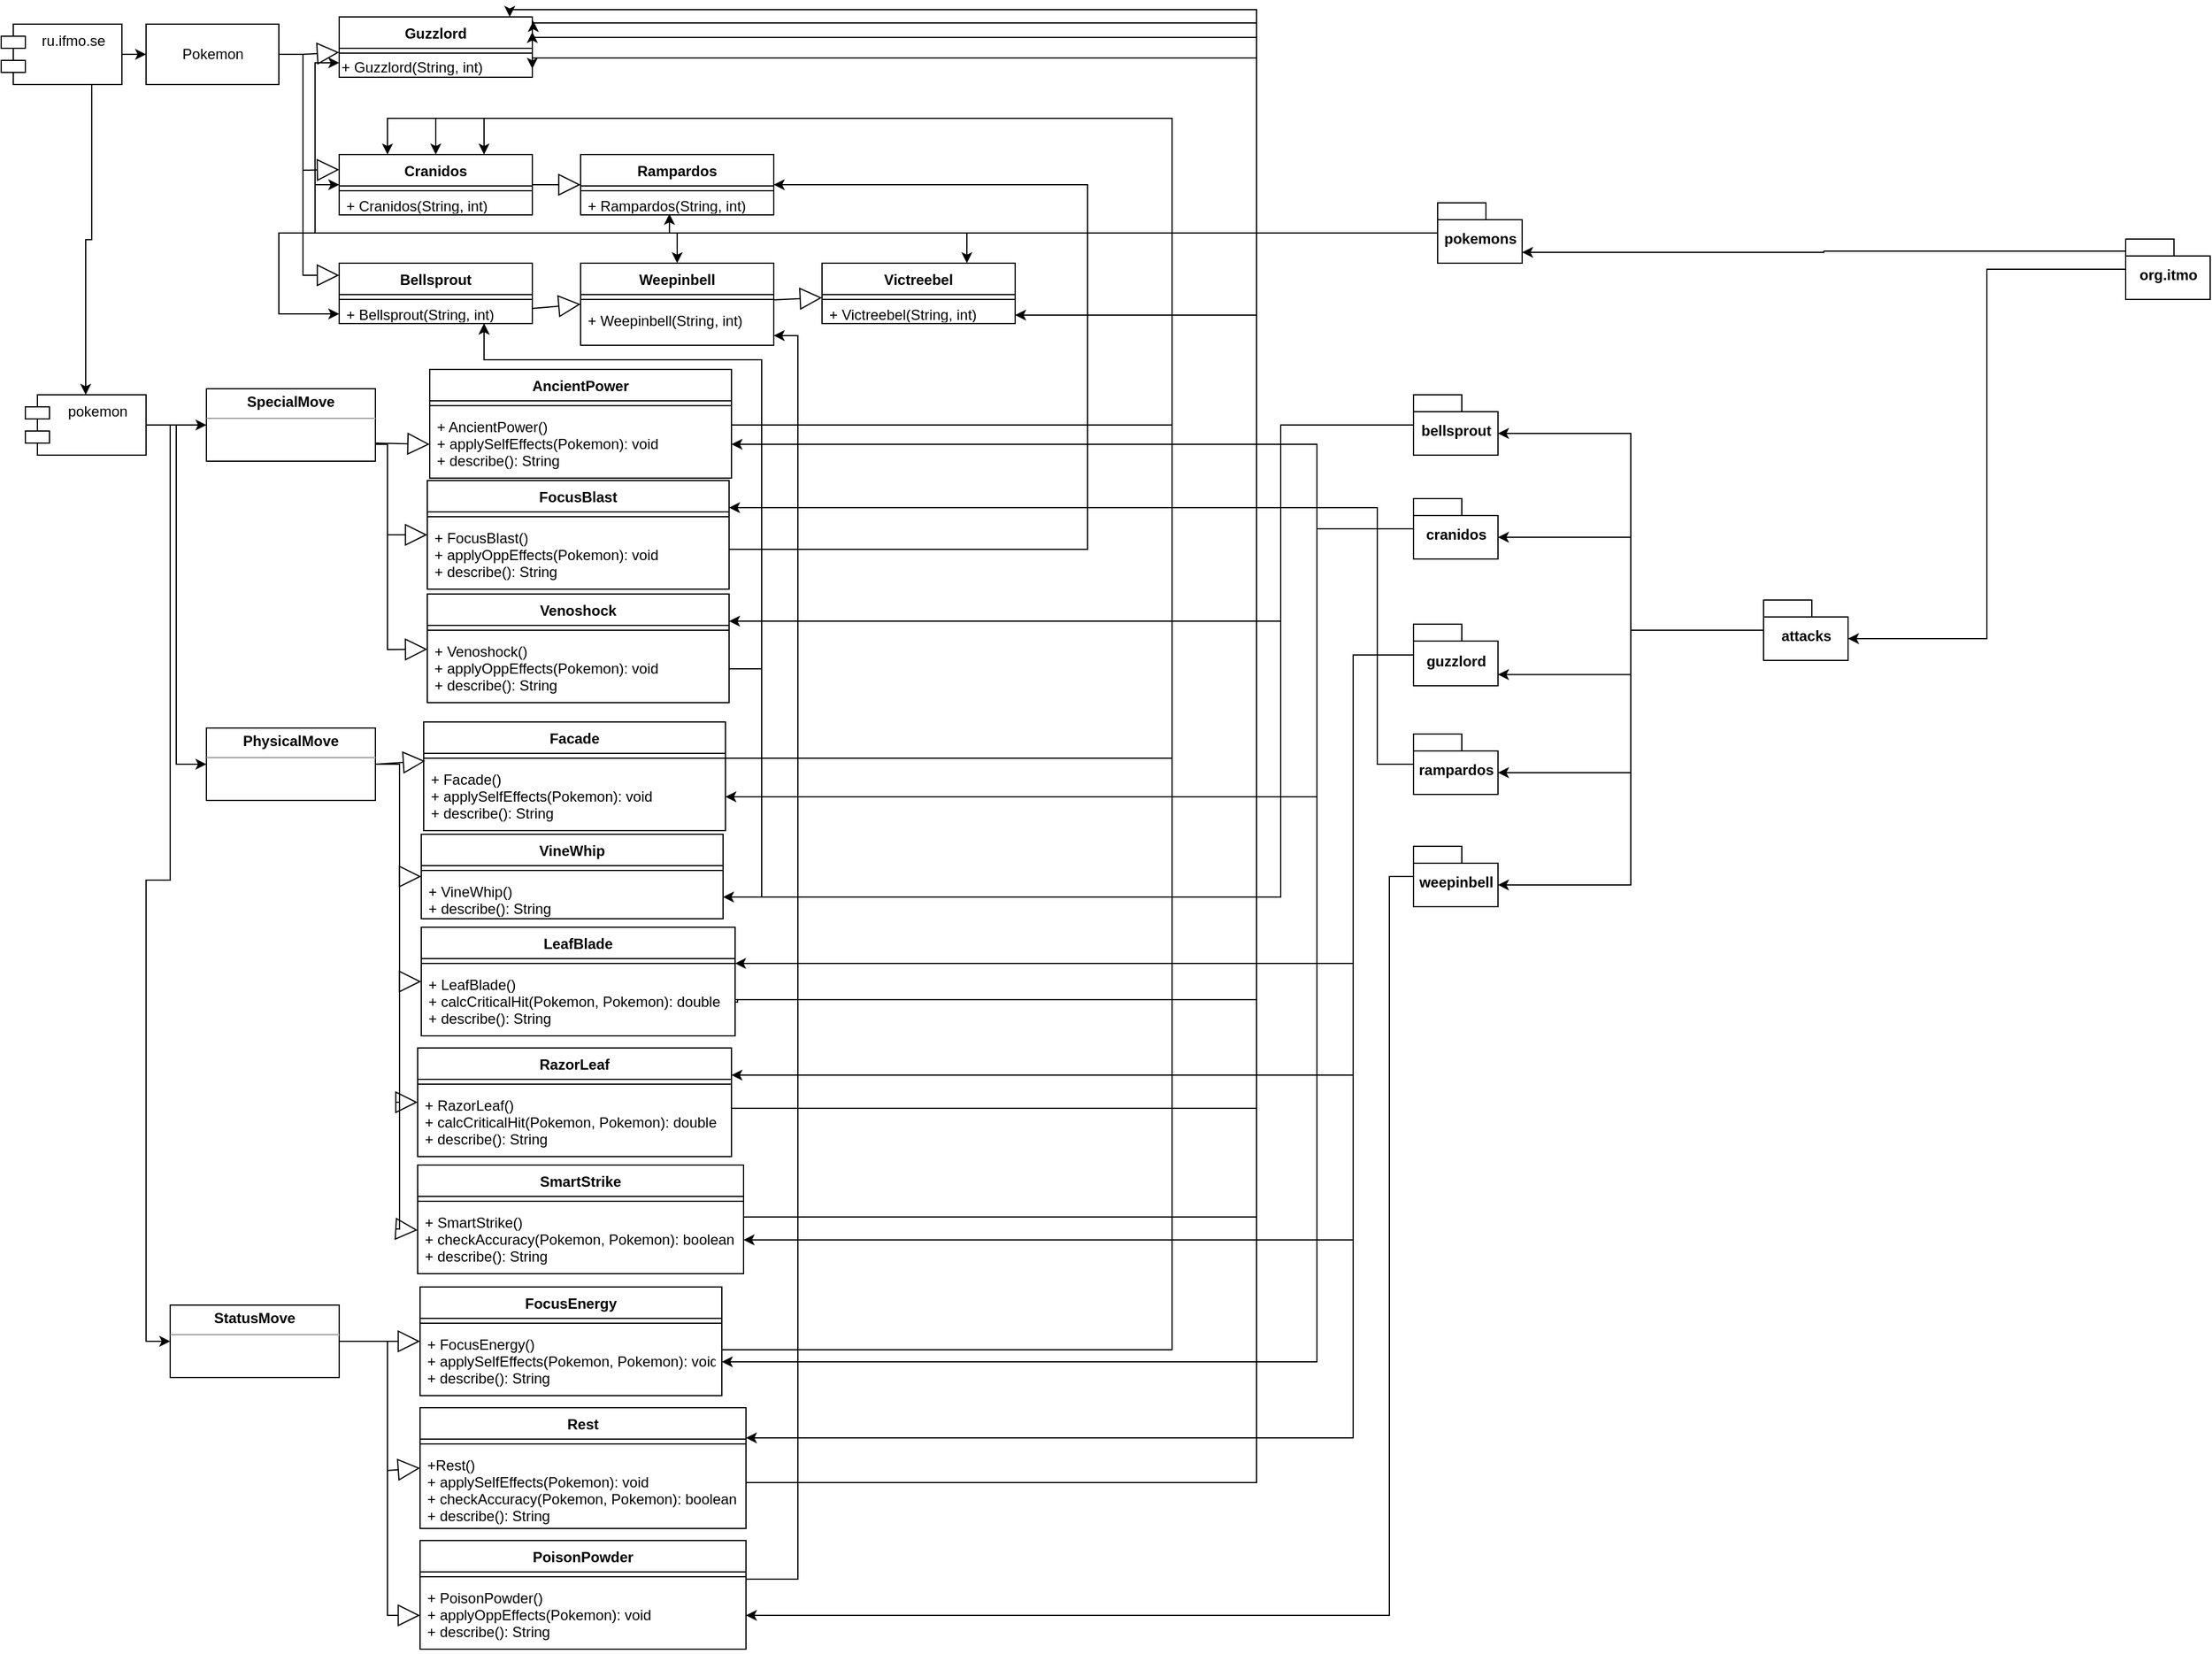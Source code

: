 <mxfile version="20.4.1" type="github"><diagram id="TFFwjVLHERwvGSdFPh85" name="Страница 1"><mxGraphModel dx="1835" dy="1160" grid="1" gridSize="10" guides="1" tooltips="1" connect="1" arrows="1" fold="1" page="1" pageScale="1" pageWidth="2336" pageHeight="1654" math="0" shadow="0"><root><mxCell id="0"/><mxCell id="1" parent="0"/><mxCell id="UoKDYYbOme_sjAcY1qkX-15" style="edgeStyle=orthogonalEdgeStyle;rounded=0;orthogonalLoop=1;jettySize=auto;html=1;exitX=1;exitY=0.5;exitDx=0;exitDy=0;fontColor=default;" parent="1" source="UoKDYYbOme_sjAcY1qkX-1" target="UoKDYYbOme_sjAcY1qkX-14" edge="1"><mxGeometry relative="1" as="geometry"/></mxCell><mxCell id="UoKDYYbOme_sjAcY1qkX-35" style="edgeStyle=orthogonalEdgeStyle;rounded=0;orthogonalLoop=1;jettySize=auto;html=1;exitX=0.75;exitY=1;exitDx=0;exitDy=0;fontColor=default;" parent="1" source="UoKDYYbOme_sjAcY1qkX-1" target="UoKDYYbOme_sjAcY1qkX-34" edge="1"><mxGeometry relative="1" as="geometry"/></mxCell><mxCell id="UoKDYYbOme_sjAcY1qkX-1" value="ru.ifmo.se" style="shape=module;align=left;spacingLeft=20;align=center;verticalAlign=top;labelBackgroundColor=none;fontColor=default;" parent="1" vertex="1"><mxGeometry x="40" y="42" width="100" height="50" as="geometry"/></mxCell><mxCell id="UoKDYYbOme_sjAcY1qkX-2" value="Guzzlord" style="swimlane;fontStyle=1;align=center;verticalAlign=top;childLayout=stackLayout;horizontal=1;startSize=26;horizontalStack=0;resizeParent=1;resizeParentMax=0;resizeLast=0;collapsible=1;marginBottom=0;labelBackgroundColor=none;fontColor=default;" parent="1" vertex="1"><mxGeometry x="320.0" y="36" width="160" height="50" as="geometry"/></mxCell><mxCell id="UoKDYYbOme_sjAcY1qkX-4" value="" style="line;strokeWidth=1;fillColor=none;align=left;verticalAlign=middle;spacingTop=-1;spacingLeft=3;spacingRight=3;rotatable=0;labelPosition=right;points=[];portConstraint=eastwest;strokeColor=inherit;labelBackgroundColor=none;fontColor=default;" parent="UoKDYYbOme_sjAcY1qkX-2" vertex="1"><mxGeometry y="26" width="160" height="8" as="geometry"/></mxCell><mxCell id="EjkRDNSxSfpoYY35wdA4-17" value="+ Guzzlord(String, int)" style="text;html=1;strokeColor=none;fillColor=none;align=left;verticalAlign=middle;whiteSpace=wrap;rounded=0;labelBackgroundColor=none;fontFamily=Helvetica;fontSize=12;fontColor=default;startSize=26;" parent="UoKDYYbOme_sjAcY1qkX-2" vertex="1"><mxGeometry y="34" width="160" height="16" as="geometry"/></mxCell><mxCell id="UoKDYYbOme_sjAcY1qkX-6" value="Cranidos" style="swimlane;fontStyle=1;align=center;verticalAlign=top;childLayout=stackLayout;horizontal=1;startSize=26;horizontalStack=0;resizeParent=1;resizeParentMax=0;resizeLast=0;collapsible=1;marginBottom=0;labelBackgroundColor=none;fontColor=default;" parent="1" vertex="1"><mxGeometry x="320.0" y="150" width="160" height="50" as="geometry"/></mxCell><mxCell id="UoKDYYbOme_sjAcY1qkX-8" value="" style="line;strokeWidth=1;fillColor=none;align=left;verticalAlign=middle;spacingTop=-1;spacingLeft=3;spacingRight=3;rotatable=0;labelPosition=right;points=[];portConstraint=eastwest;strokeColor=inherit;labelBackgroundColor=none;fontColor=default;" parent="UoKDYYbOme_sjAcY1qkX-6" vertex="1"><mxGeometry y="26" width="160" height="8" as="geometry"/></mxCell><mxCell id="UoKDYYbOme_sjAcY1qkX-7" value="+ Cranidos(String, int)" style="text;strokeColor=none;fillColor=none;align=left;verticalAlign=middle;spacingLeft=4;spacingRight=4;overflow=hidden;rotatable=0;points=[[0,0.5],[1,0.5]];portConstraint=eastwest;labelBackgroundColor=none;fontColor=default;" parent="UoKDYYbOme_sjAcY1qkX-6" vertex="1"><mxGeometry y="34" width="160" height="16" as="geometry"/></mxCell><mxCell id="UoKDYYbOme_sjAcY1qkX-10" value="Bellsprout" style="swimlane;fontStyle=1;align=center;verticalAlign=middle;childLayout=stackLayout;horizontal=1;startSize=26;horizontalStack=0;resizeParent=1;resizeParentMax=0;resizeLast=0;collapsible=1;marginBottom=0;labelBackgroundColor=none;fontColor=default;" parent="1" vertex="1"><mxGeometry x="320.0" y="240" width="160" height="50" as="geometry"/></mxCell><mxCell id="UoKDYYbOme_sjAcY1qkX-12" value="" style="line;strokeWidth=1;fillColor=none;align=left;verticalAlign=middle;spacingTop=-1;spacingLeft=3;spacingRight=3;rotatable=0;labelPosition=right;points=[];portConstraint=eastwest;strokeColor=inherit;labelBackgroundColor=none;fontColor=default;" parent="UoKDYYbOme_sjAcY1qkX-10" vertex="1"><mxGeometry y="26" width="160" height="8" as="geometry"/></mxCell><mxCell id="UoKDYYbOme_sjAcY1qkX-11" value="+ Bellsprout(String, int)" style="text;strokeColor=none;fillColor=none;align=left;verticalAlign=middle;spacingLeft=4;spacingRight=4;overflow=hidden;rotatable=0;points=[[0,0.5],[1,0.5]];portConstraint=eastwest;labelBackgroundColor=none;fontColor=default;" parent="UoKDYYbOme_sjAcY1qkX-10" vertex="1"><mxGeometry y="34" width="160" height="16" as="geometry"/></mxCell><mxCell id="UoKDYYbOme_sjAcY1qkX-14" value="Pokemon" style="html=1;labelBackgroundColor=none;fontColor=default;" parent="1" vertex="1"><mxGeometry x="160.0" y="42" width="110" height="50" as="geometry"/></mxCell><mxCell id="UoKDYYbOme_sjAcY1qkX-17" value="" style="endArrow=block;endSize=16;endFill=0;html=1;rounded=0;fontColor=default;" parent="1" source="UoKDYYbOme_sjAcY1qkX-14" target="UoKDYYbOme_sjAcY1qkX-2" edge="1"><mxGeometry width="160" relative="1" as="geometry"><mxPoint x="200" y="160" as="sourcePoint"/><mxPoint x="360.0" y="160" as="targetPoint"/><Array as="points"><mxPoint x="290" y="67"/></Array></mxGeometry></mxCell><mxCell id="UoKDYYbOme_sjAcY1qkX-18" value="" style="endArrow=block;endSize=16;endFill=0;html=1;rounded=0;fontColor=default;entryX=0;entryY=0.25;entryDx=0;entryDy=0;" parent="1" source="UoKDYYbOme_sjAcY1qkX-14" target="UoKDYYbOme_sjAcY1qkX-6" edge="1"><mxGeometry width="160" relative="1" as="geometry"><mxPoint x="150" y="170" as="sourcePoint"/><mxPoint x="260.0" y="170" as="targetPoint"/><Array as="points"><mxPoint x="290" y="67"/><mxPoint x="290" y="163"/></Array></mxGeometry></mxCell><mxCell id="UoKDYYbOme_sjAcY1qkX-20" value="" style="endArrow=block;endSize=16;endFill=0;html=1;rounded=0;fontColor=default;" parent="1" source="UoKDYYbOme_sjAcY1qkX-14" edge="1"><mxGeometry width="160" relative="1" as="geometry"><mxPoint x="130" y="160" as="sourcePoint"/><mxPoint x="320" y="250" as="targetPoint"/><Array as="points"><mxPoint x="290" y="67"/><mxPoint x="290" y="250"/></Array></mxGeometry></mxCell><mxCell id="UoKDYYbOme_sjAcY1qkX-21" value="Rampardos&#10;" style="swimlane;fontStyle=1;align=center;verticalAlign=top;childLayout=stackLayout;horizontal=1;startSize=26;horizontalStack=0;resizeParent=1;resizeParentMax=0;resizeLast=0;collapsible=1;marginBottom=0;labelBackgroundColor=none;fontColor=default;" parent="1" vertex="1"><mxGeometry x="520.0" y="150" width="160" height="50" as="geometry"/></mxCell><mxCell id="UoKDYYbOme_sjAcY1qkX-23" value="" style="line;strokeWidth=1;fillColor=none;align=left;verticalAlign=middle;spacingTop=-1;spacingLeft=3;spacingRight=3;rotatable=0;labelPosition=right;points=[];portConstraint=eastwest;strokeColor=inherit;labelBackgroundColor=none;fontColor=default;" parent="UoKDYYbOme_sjAcY1qkX-21" vertex="1"><mxGeometry y="26" width="160" height="8" as="geometry"/></mxCell><mxCell id="UoKDYYbOme_sjAcY1qkX-22" value="+ Rampardos(String, int)" style="text;strokeColor=none;fillColor=none;align=left;verticalAlign=middle;spacingLeft=4;spacingRight=4;overflow=hidden;rotatable=0;points=[[0,0.5],[1,0.5]];portConstraint=eastwest;labelBackgroundColor=none;fontColor=default;" parent="UoKDYYbOme_sjAcY1qkX-21" vertex="1"><mxGeometry y="34" width="160" height="16" as="geometry"/></mxCell><mxCell id="UoKDYYbOme_sjAcY1qkX-25" value="Weepinbell" style="swimlane;fontStyle=1;align=center;verticalAlign=top;childLayout=stackLayout;horizontal=1;startSize=26;horizontalStack=0;resizeParent=1;resizeParentMax=0;resizeLast=0;collapsible=1;marginBottom=0;labelBackgroundColor=none;fontColor=default;" parent="1" vertex="1"><mxGeometry x="520.0" y="240" width="160" height="68" as="geometry"/></mxCell><mxCell id="UoKDYYbOme_sjAcY1qkX-27" value="" style="line;strokeWidth=1;fillColor=none;align=left;verticalAlign=middle;spacingTop=-1;spacingLeft=3;spacingRight=3;rotatable=0;labelPosition=right;points=[];portConstraint=eastwest;strokeColor=inherit;labelBackgroundColor=none;fontColor=default;" parent="UoKDYYbOme_sjAcY1qkX-25" vertex="1"><mxGeometry y="26" width="160" height="8" as="geometry"/></mxCell><mxCell id="UoKDYYbOme_sjAcY1qkX-26" value="+ Weepinbell(String, int)" style="text;strokeColor=none;fillColor=none;align=left;verticalAlign=top;spacingLeft=4;spacingRight=4;overflow=hidden;rotatable=0;points=[[0,0.5],[1,0.5]];portConstraint=eastwest;labelBackgroundColor=none;fontColor=default;" parent="UoKDYYbOme_sjAcY1qkX-25" vertex="1"><mxGeometry y="34" width="160" height="34" as="geometry"/></mxCell><mxCell id="UoKDYYbOme_sjAcY1qkX-28" value="Victreebel" style="swimlane;fontStyle=1;align=center;verticalAlign=top;childLayout=stackLayout;horizontal=1;startSize=26;horizontalStack=0;resizeParent=1;resizeParentMax=0;resizeLast=0;collapsible=1;marginBottom=0;labelBackgroundColor=none;fontColor=default;" parent="1" vertex="1"><mxGeometry x="720.0" y="240" width="160" height="50" as="geometry"/></mxCell><mxCell id="UoKDYYbOme_sjAcY1qkX-30" value="" style="line;strokeWidth=1;fillColor=none;align=left;verticalAlign=middle;spacingTop=-1;spacingLeft=3;spacingRight=3;rotatable=0;labelPosition=right;points=[];portConstraint=eastwest;strokeColor=inherit;labelBackgroundColor=none;fontColor=default;" parent="UoKDYYbOme_sjAcY1qkX-28" vertex="1"><mxGeometry y="26" width="160" height="8" as="geometry"/></mxCell><mxCell id="UoKDYYbOme_sjAcY1qkX-29" value="+ Victreebel(String, int)" style="text;strokeColor=none;fillColor=none;align=left;verticalAlign=middle;spacingLeft=4;spacingRight=4;overflow=hidden;rotatable=0;points=[[0,0.5],[1,0.5]];portConstraint=eastwest;labelBackgroundColor=none;fontColor=default;" parent="UoKDYYbOme_sjAcY1qkX-28" vertex="1"><mxGeometry y="34" width="160" height="16" as="geometry"/></mxCell><mxCell id="UoKDYYbOme_sjAcY1qkX-31" value="" style="endArrow=block;endSize=16;endFill=0;html=1;rounded=0;fontColor=default;entryX=0;entryY=0.5;entryDx=0;entryDy=0;" parent="1" source="UoKDYYbOme_sjAcY1qkX-6" target="UoKDYYbOme_sjAcY1qkX-21" edge="1"><mxGeometry width="160" relative="1" as="geometry"><mxPoint x="430" y="190" as="sourcePoint"/><mxPoint x="590.0" y="190" as="targetPoint"/></mxGeometry></mxCell><mxCell id="UoKDYYbOme_sjAcY1qkX-32" value="" style="endArrow=block;endSize=16;endFill=0;html=1;rounded=0;fontColor=default;exitX=1;exitY=0.75;exitDx=0;exitDy=0;entryX=0;entryY=0.5;entryDx=0;entryDy=0;" parent="1" source="UoKDYYbOme_sjAcY1qkX-10" target="UoKDYYbOme_sjAcY1qkX-25" edge="1"><mxGeometry width="160" relative="1" as="geometry"><mxPoint x="450" y="350" as="sourcePoint"/><mxPoint x="610.0" y="350" as="targetPoint"/></mxGeometry></mxCell><mxCell id="UoKDYYbOme_sjAcY1qkX-33" value="" style="endArrow=block;endSize=16;endFill=0;html=1;rounded=0;fontColor=default;" parent="1" source="UoKDYYbOme_sjAcY1qkX-25" target="UoKDYYbOme_sjAcY1qkX-28" edge="1"><mxGeometry width="160" relative="1" as="geometry"><mxPoint x="570" y="60" as="sourcePoint"/><mxPoint x="730.0" y="60" as="targetPoint"/></mxGeometry></mxCell><mxCell id="UoKDYYbOme_sjAcY1qkX-37" style="edgeStyle=orthogonalEdgeStyle;rounded=0;orthogonalLoop=1;jettySize=auto;html=1;entryX=0;entryY=0.5;entryDx=0;entryDy=0;fontColor=default;" parent="1" source="UoKDYYbOme_sjAcY1qkX-34" target="UoKDYYbOme_sjAcY1qkX-36" edge="1"><mxGeometry relative="1" as="geometry"/></mxCell><mxCell id="UoKDYYbOme_sjAcY1qkX-40" style="edgeStyle=orthogonalEdgeStyle;rounded=0;orthogonalLoop=1;jettySize=auto;html=1;entryX=0;entryY=0.5;entryDx=0;entryDy=0;fontColor=default;" parent="1" source="UoKDYYbOme_sjAcY1qkX-34" target="UoKDYYbOme_sjAcY1qkX-38" edge="1"><mxGeometry relative="1" as="geometry"/></mxCell><mxCell id="UoKDYYbOme_sjAcY1qkX-41" style="edgeStyle=orthogonalEdgeStyle;rounded=0;orthogonalLoop=1;jettySize=auto;html=1;entryX=0;entryY=0.5;entryDx=0;entryDy=0;fontColor=default;" parent="1" source="UoKDYYbOme_sjAcY1qkX-34" target="UoKDYYbOme_sjAcY1qkX-39" edge="1"><mxGeometry relative="1" as="geometry"/></mxCell><mxCell id="UoKDYYbOme_sjAcY1qkX-34" value="pokemon" style="shape=module;align=left;spacingLeft=20;align=center;verticalAlign=top;labelBackgroundColor=none;fontColor=default;" parent="1" vertex="1"><mxGeometry x="60" y="349" width="100" height="50" as="geometry"/></mxCell><mxCell id="UoKDYYbOme_sjAcY1qkX-36" value="&lt;p style=&quot;margin:0px;margin-top:4px;text-align:center;&quot;&gt;&lt;b&gt;PhysicalMove&lt;/b&gt;&lt;br&gt;&lt;/p&gt;&lt;hr size=&quot;1&quot;&gt;&lt;div style=&quot;height:2px;&quot;&gt;&lt;/div&gt;" style="verticalAlign=top;align=left;overflow=fill;fontSize=12;fontFamily=Helvetica;html=1;labelBackgroundColor=none;fontColor=default;" parent="1" vertex="1"><mxGeometry x="210" y="625" width="140" height="60" as="geometry"/></mxCell><mxCell id="UoKDYYbOme_sjAcY1qkX-38" value="&lt;p style=&quot;margin:0px;margin-top:4px;text-align:center;&quot;&gt;&lt;b&gt;StatusMove&lt;/b&gt;&lt;/p&gt;&lt;hr size=&quot;1&quot;&gt;&lt;div style=&quot;height:2px;&quot;&gt;&lt;/div&gt;" style="verticalAlign=top;align=left;overflow=fill;fontSize=12;fontFamily=Helvetica;html=1;labelBackgroundColor=none;fontColor=default;" parent="1" vertex="1"><mxGeometry x="180" y="1103" width="140" height="60" as="geometry"/></mxCell><mxCell id="UoKDYYbOme_sjAcY1qkX-39" value="&lt;p style=&quot;margin:0px;margin-top:4px;text-align:center;&quot;&gt;&lt;b&gt;SpecialMove&lt;/b&gt;&lt;/p&gt;&lt;hr size=&quot;1&quot;&gt;&lt;div style=&quot;height:2px;&quot;&gt;&lt;/div&gt;" style="verticalAlign=top;align=left;overflow=fill;fontSize=12;fontFamily=Helvetica;html=1;labelBackgroundColor=none;fontColor=default;" parent="1" vertex="1"><mxGeometry x="210" y="344" width="140" height="60" as="geometry"/></mxCell><mxCell id="EjkRDNSxSfpoYY35wdA4-3" style="edgeStyle=orthogonalEdgeStyle;rounded=0;orthogonalLoop=1;jettySize=auto;html=1;fontColor=#33FF33;entryX=0.75;entryY=0;entryDx=0;entryDy=0;" parent="1" source="UoKDYYbOme_sjAcY1qkX-42" target="UoKDYYbOme_sjAcY1qkX-6" edge="1"><mxGeometry relative="1" as="geometry"><Array as="points"><mxPoint x="1010" y="374"/><mxPoint x="1010" y="120"/><mxPoint x="440" y="120"/></Array></mxGeometry></mxCell><mxCell id="UoKDYYbOme_sjAcY1qkX-42" value="AncientPower" style="swimlane;fontStyle=1;align=center;verticalAlign=top;childLayout=stackLayout;horizontal=1;startSize=26;horizontalStack=0;resizeParent=1;resizeParentMax=0;resizeLast=0;collapsible=1;marginBottom=0;labelBackgroundColor=none;fontColor=default;" parent="1" vertex="1"><mxGeometry x="395" y="328" width="250" height="90" as="geometry"/></mxCell><mxCell id="UoKDYYbOme_sjAcY1qkX-44" value="" style="line;strokeWidth=1;fillColor=none;align=left;verticalAlign=middle;spacingTop=-1;spacingLeft=3;spacingRight=3;rotatable=0;labelPosition=right;points=[];portConstraint=eastwest;strokeColor=inherit;labelBackgroundColor=none;fontColor=default;" parent="UoKDYYbOme_sjAcY1qkX-42" vertex="1"><mxGeometry y="26" width="250" height="8" as="geometry"/></mxCell><mxCell id="UoKDYYbOme_sjAcY1qkX-45" value="+ AncientPower()&#10;+ applySelfEffects(Pokemon): void&#10;+ describe(): String" style="text;strokeColor=none;fillColor=none;align=left;verticalAlign=top;spacingLeft=4;spacingRight=4;overflow=hidden;rotatable=0;points=[[0,0.5],[1,0.5]];portConstraint=eastwest;labelBackgroundColor=none;fontColor=default;" parent="UoKDYYbOme_sjAcY1qkX-42" vertex="1"><mxGeometry y="34" width="250" height="56" as="geometry"/></mxCell><mxCell id="UoKDYYbOme_sjAcY1qkX-46" value="" style="endArrow=block;endSize=16;endFill=0;html=1;rounded=0;fontColor=default;entryX=0;entryY=0.5;entryDx=0;entryDy=0;exitX=1;exitY=0.75;exitDx=0;exitDy=0;" parent="1" source="UoKDYYbOme_sjAcY1qkX-39" target="UoKDYYbOme_sjAcY1qkX-45" edge="1"><mxGeometry width="160" relative="1" as="geometry"><mxPoint x="350" y="374" as="sourcePoint"/><mxPoint x="390" y="374" as="targetPoint"/></mxGeometry></mxCell><mxCell id="UoKDYYbOme_sjAcY1qkX-48" value="Facade" style="swimlane;fontStyle=1;align=center;verticalAlign=top;childLayout=stackLayout;horizontal=1;startSize=26;horizontalStack=0;resizeParent=1;resizeParentMax=0;resizeLast=0;collapsible=1;marginBottom=0;labelBackgroundColor=none;fontColor=default;" parent="1" vertex="1"><mxGeometry x="390.0" y="620" width="250" height="90" as="geometry"/></mxCell><mxCell id="UoKDYYbOme_sjAcY1qkX-49" value="" style="line;strokeWidth=1;fillColor=none;align=left;verticalAlign=middle;spacingTop=-1;spacingLeft=3;spacingRight=3;rotatable=0;labelPosition=right;points=[];portConstraint=eastwest;strokeColor=inherit;labelBackgroundColor=none;fontColor=default;" parent="UoKDYYbOme_sjAcY1qkX-48" vertex="1"><mxGeometry y="26" width="250" height="8" as="geometry"/></mxCell><mxCell id="UoKDYYbOme_sjAcY1qkX-50" value="+ Facade()&#10;+ applySelfEffects(Pokemon): void&#10;+ describe(): String" style="text;strokeColor=none;fillColor=none;align=left;verticalAlign=top;spacingLeft=4;spacingRight=4;overflow=hidden;rotatable=0;points=[[0,0.5],[1,0.5]];portConstraint=eastwest;labelBackgroundColor=none;fontColor=default;" parent="UoKDYYbOme_sjAcY1qkX-48" vertex="1"><mxGeometry y="34" width="250" height="56" as="geometry"/></mxCell><mxCell id="UoKDYYbOme_sjAcY1qkX-51" value="FocusEnergy" style="swimlane;fontStyle=1;align=center;verticalAlign=top;childLayout=stackLayout;horizontal=1;startSize=26;horizontalStack=0;resizeParent=1;resizeParentMax=0;resizeLast=0;collapsible=1;marginBottom=0;labelBackgroundColor=none;fontColor=default;" parent="1" vertex="1"><mxGeometry x="387.0" y="1088" width="250" height="90" as="geometry"/></mxCell><mxCell id="UoKDYYbOme_sjAcY1qkX-52" value="" style="line;strokeWidth=1;fillColor=none;align=left;verticalAlign=middle;spacingTop=-1;spacingLeft=3;spacingRight=3;rotatable=0;labelPosition=right;points=[];portConstraint=eastwest;strokeColor=inherit;labelBackgroundColor=none;fontColor=default;" parent="UoKDYYbOme_sjAcY1qkX-51" vertex="1"><mxGeometry y="26" width="250" height="8" as="geometry"/></mxCell><mxCell id="UoKDYYbOme_sjAcY1qkX-53" value="+ FocusEnergy()&#10;+ applySelfEffects(Pokemon, Pokemon): void&#10;+ describe(): String" style="text;strokeColor=none;fillColor=none;align=left;verticalAlign=top;spacingLeft=4;spacingRight=4;overflow=hidden;rotatable=0;points=[[0,0.5],[1,0.5]];portConstraint=eastwest;labelBackgroundColor=none;fontColor=default;" parent="UoKDYYbOme_sjAcY1qkX-51" vertex="1"><mxGeometry y="34" width="250" height="56" as="geometry"/></mxCell><mxCell id="UoKDYYbOme_sjAcY1qkX-54" value="" style="endArrow=block;endSize=16;endFill=0;html=1;rounded=0;fontColor=default;exitX=1;exitY=0.5;exitDx=0;exitDy=0;entryX=0.005;entryY=-0.028;entryDx=0;entryDy=0;entryPerimeter=0;" parent="1" source="UoKDYYbOme_sjAcY1qkX-36" target="UoKDYYbOme_sjAcY1qkX-50" edge="1"><mxGeometry width="160" relative="1" as="geometry"><mxPoint x="348" y="659" as="sourcePoint"/><mxPoint x="388" y="659" as="targetPoint"/></mxGeometry></mxCell><mxCell id="UoKDYYbOme_sjAcY1qkX-55" value="" style="endArrow=block;endSize=16;endFill=0;html=1;rounded=0;fontColor=default;exitX=1;exitY=0.5;exitDx=0;exitDy=0;" parent="1" source="UoKDYYbOme_sjAcY1qkX-38" target="UoKDYYbOme_sjAcY1qkX-51" edge="1"><mxGeometry width="160" relative="1" as="geometry"><mxPoint x="367" y="837" as="sourcePoint"/><mxPoint x="407" y="837" as="targetPoint"/></mxGeometry></mxCell><mxCell id="EjkRDNSxSfpoYY35wdA4-14" style="edgeStyle=orthogonalEdgeStyle;rounded=0;orthogonalLoop=1;jettySize=auto;html=1;fontColor=#33FF33;exitX=1;exitY=0.5;exitDx=0;exitDy=0;" parent="1" source="UoKDYYbOme_sjAcY1qkX-58" target="UoKDYYbOme_sjAcY1qkX-28" edge="1"><mxGeometry relative="1" as="geometry"><Array as="points"><mxPoint x="650" y="852"/><mxPoint x="650" y="850"/><mxPoint x="1080" y="850"/><mxPoint x="1080" y="283"/></Array></mxGeometry></mxCell><mxCell id="UoKDYYbOme_sjAcY1qkX-56" value="LeafBlade" style="swimlane;fontStyle=1;align=center;verticalAlign=top;childLayout=stackLayout;horizontal=1;startSize=26;horizontalStack=0;resizeParent=1;resizeParentMax=0;resizeLast=0;collapsible=1;marginBottom=0;labelBackgroundColor=none;fontColor=default;" parent="1" vertex="1"><mxGeometry x="388.0" y="790" width="260" height="90" as="geometry"/></mxCell><mxCell id="UoKDYYbOme_sjAcY1qkX-57" value="" style="line;strokeWidth=1;fillColor=none;align=left;verticalAlign=middle;spacingTop=-1;spacingLeft=3;spacingRight=3;rotatable=0;labelPosition=right;points=[];portConstraint=eastwest;strokeColor=inherit;labelBackgroundColor=none;fontColor=default;" parent="UoKDYYbOme_sjAcY1qkX-56" vertex="1"><mxGeometry y="26" width="260" height="8" as="geometry"/></mxCell><mxCell id="UoKDYYbOme_sjAcY1qkX-58" value="+ LeafBlade()&#10;+ calcCriticalHit(Pokemon, Pokemon): double&#10;+ describe(): String" style="text;strokeColor=none;fillColor=none;align=left;verticalAlign=top;spacingLeft=4;spacingRight=4;overflow=hidden;rotatable=0;points=[[0,0.5],[1,0.5]];portConstraint=eastwest;labelBackgroundColor=none;fontColor=default;" parent="UoKDYYbOme_sjAcY1qkX-56" vertex="1"><mxGeometry y="34" width="260" height="56" as="geometry"/></mxCell><mxCell id="UoKDYYbOme_sjAcY1qkX-60" value="" style="endArrow=block;endSize=16;endFill=0;html=1;rounded=0;fontColor=default;entryX=0;entryY=0.5;entryDx=0;entryDy=0;" parent="1" source="UoKDYYbOme_sjAcY1qkX-36" target="UoKDYYbOme_sjAcY1qkX-56" edge="1"><mxGeometry width="160" relative="1" as="geometry"><mxPoint x="360" y="665" as="sourcePoint"/><mxPoint x="401.25" y="662.992" as="targetPoint"/><Array as="points"><mxPoint x="370" y="655"/><mxPoint x="370" y="835"/></Array></mxGeometry></mxCell><mxCell id="UoKDYYbOme_sjAcY1qkX-61" value="RazorLeaf" style="swimlane;fontStyle=1;align=center;verticalAlign=top;childLayout=stackLayout;horizontal=1;startSize=26;horizontalStack=0;resizeParent=1;resizeParentMax=0;resizeLast=0;collapsible=1;marginBottom=0;labelBackgroundColor=none;fontColor=default;" parent="1" vertex="1"><mxGeometry x="385.0" y="890" width="260" height="90" as="geometry"/></mxCell><mxCell id="UoKDYYbOme_sjAcY1qkX-62" value="" style="line;strokeWidth=1;fillColor=none;align=left;verticalAlign=middle;spacingTop=-1;spacingLeft=3;spacingRight=3;rotatable=0;labelPosition=right;points=[];portConstraint=eastwest;strokeColor=inherit;labelBackgroundColor=none;fontColor=default;" parent="UoKDYYbOme_sjAcY1qkX-61" vertex="1"><mxGeometry y="26" width="260" height="8" as="geometry"/></mxCell><mxCell id="UoKDYYbOme_sjAcY1qkX-63" value="+ RazorLeaf()&#10;+ calcCriticalHit(Pokemon, Pokemon): double&#10;+ describe(): String" style="text;strokeColor=none;fillColor=none;align=left;verticalAlign=top;spacingLeft=4;spacingRight=4;overflow=hidden;rotatable=0;points=[[0,0.5],[1,0.5]];portConstraint=eastwest;labelBackgroundColor=none;fontColor=default;" parent="UoKDYYbOme_sjAcY1qkX-61" vertex="1"><mxGeometry y="34" width="260" height="56" as="geometry"/></mxCell><mxCell id="UoKDYYbOme_sjAcY1qkX-64" value="" style="endArrow=block;endSize=16;endFill=0;html=1;rounded=0;fontColor=default;entryX=0;entryY=0.5;entryDx=0;entryDy=0;exitX=1;exitY=0.5;exitDx=0;exitDy=0;" parent="1" source="UoKDYYbOme_sjAcY1qkX-36" target="UoKDYYbOme_sjAcY1qkX-61" edge="1"><mxGeometry width="160" relative="1" as="geometry"><mxPoint x="350" y="737" as="sourcePoint"/><mxPoint x="401.25" y="744.992" as="targetPoint"/><Array as="points"><mxPoint x="370" y="655"/><mxPoint x="370" y="935"/></Array></mxGeometry></mxCell><mxCell id="UoKDYYbOme_sjAcY1qkX-65" value="Rest" style="swimlane;fontStyle=1;align=center;verticalAlign=top;childLayout=stackLayout;horizontal=1;startSize=26;horizontalStack=0;resizeParent=1;resizeParentMax=0;resizeLast=0;collapsible=1;marginBottom=0;labelBackgroundColor=none;fontColor=default;" parent="1" vertex="1"><mxGeometry x="387" y="1188" width="270" height="100" as="geometry"/></mxCell><mxCell id="UoKDYYbOme_sjAcY1qkX-66" value="" style="line;strokeWidth=1;fillColor=none;align=left;verticalAlign=middle;spacingTop=-1;spacingLeft=3;spacingRight=3;rotatable=0;labelPosition=right;points=[];portConstraint=eastwest;strokeColor=inherit;labelBackgroundColor=none;fontColor=default;" parent="UoKDYYbOme_sjAcY1qkX-65" vertex="1"><mxGeometry y="26" width="270" height="8" as="geometry"/></mxCell><mxCell id="UoKDYYbOme_sjAcY1qkX-67" value="+Rest()&#10;+ applySelfEffects(Pokemon): void&#10;+ checkAccuracy(Pokemon, Pokemon): boolean&#10;+ describe(): String" style="text;strokeColor=none;fillColor=none;align=left;verticalAlign=top;spacingLeft=4;spacingRight=4;overflow=hidden;rotatable=0;points=[[0,0.5],[1,0.5]];portConstraint=eastwest;labelBackgroundColor=none;fontColor=default;" parent="UoKDYYbOme_sjAcY1qkX-65" vertex="1"><mxGeometry y="34" width="270" height="66" as="geometry"/></mxCell><mxCell id="UoKDYYbOme_sjAcY1qkX-68" value="" style="endArrow=block;endSize=16;endFill=0;html=1;rounded=0;fontColor=default;exitX=1;exitY=0.5;exitDx=0;exitDy=0;entryX=0;entryY=0.5;entryDx=0;entryDy=0;" parent="1" source="UoKDYYbOme_sjAcY1qkX-38" target="UoKDYYbOme_sjAcY1qkX-65" edge="1"><mxGeometry width="160" relative="1" as="geometry"><mxPoint x="347" y="1078" as="sourcePoint"/><mxPoint x="407" y="927" as="targetPoint"/><Array as="points"><mxPoint x="360" y="1133"/><mxPoint x="360" y="1240"/></Array></mxGeometry></mxCell><mxCell id="UoKDYYbOme_sjAcY1qkX-69" value="SmartStrike" style="swimlane;fontStyle=1;align=center;verticalAlign=top;childLayout=stackLayout;horizontal=1;startSize=26;horizontalStack=0;resizeParent=1;resizeParentMax=0;resizeLast=0;collapsible=1;marginBottom=0;labelBackgroundColor=none;fontColor=default;" parent="1" vertex="1"><mxGeometry x="385.0" y="987" width="270" height="90" as="geometry"/></mxCell><mxCell id="UoKDYYbOme_sjAcY1qkX-70" value="" style="line;strokeWidth=1;fillColor=none;align=left;verticalAlign=middle;spacingTop=-1;spacingLeft=3;spacingRight=3;rotatable=0;labelPosition=right;points=[];portConstraint=eastwest;strokeColor=inherit;labelBackgroundColor=none;fontColor=default;" parent="UoKDYYbOme_sjAcY1qkX-69" vertex="1"><mxGeometry y="26" width="270" height="8" as="geometry"/></mxCell><mxCell id="UoKDYYbOme_sjAcY1qkX-71" value="+ SmartStrike()&#10;+ checkAccuracy(Pokemon, Pokemon): boolean&#10;+ describe(): String" style="text;strokeColor=none;fillColor=none;align=left;verticalAlign=top;spacingLeft=4;spacingRight=4;overflow=hidden;rotatable=0;points=[[0,0.5],[1,0.5]];portConstraint=eastwest;labelBackgroundColor=none;fontColor=default;" parent="UoKDYYbOme_sjAcY1qkX-69" vertex="1"><mxGeometry y="34" width="270" height="56" as="geometry"/></mxCell><mxCell id="UoKDYYbOme_sjAcY1qkX-72" value="" style="endArrow=block;endSize=16;endFill=0;html=1;rounded=0;fontColor=default;exitX=1;exitY=0.5;exitDx=0;exitDy=0;" parent="1" source="UoKDYYbOme_sjAcY1qkX-36" target="UoKDYYbOme_sjAcY1qkX-71" edge="1"><mxGeometry width="160" relative="1" as="geometry"><mxPoint x="360.0" y="665" as="sourcePoint"/><mxPoint x="398" y="821" as="targetPoint"/><Array as="points"><mxPoint x="370" y="655"/><mxPoint x="370" y="1040"/></Array></mxGeometry></mxCell><mxCell id="UoKDYYbOme_sjAcY1qkX-73" value="FocusBlast" style="swimlane;fontStyle=1;align=center;verticalAlign=top;childLayout=stackLayout;horizontal=1;startSize=26;horizontalStack=0;resizeParent=1;resizeParentMax=0;resizeLast=0;collapsible=1;marginBottom=0;labelBackgroundColor=none;fontColor=default;" parent="1" vertex="1"><mxGeometry x="393.0" y="420" width="250" height="90" as="geometry"/></mxCell><mxCell id="UoKDYYbOme_sjAcY1qkX-74" value="" style="line;strokeWidth=1;fillColor=none;align=left;verticalAlign=middle;spacingTop=-1;spacingLeft=3;spacingRight=3;rotatable=0;labelPosition=right;points=[];portConstraint=eastwest;strokeColor=inherit;labelBackgroundColor=none;fontColor=default;" parent="UoKDYYbOme_sjAcY1qkX-73" vertex="1"><mxGeometry y="26" width="250" height="8" as="geometry"/></mxCell><mxCell id="UoKDYYbOme_sjAcY1qkX-75" value="+ FocusBlast()&#10;+ applyOppEffects(Pokemon): void&#10;+ describe(): String" style="text;strokeColor=none;fillColor=none;align=left;verticalAlign=top;spacingLeft=4;spacingRight=4;overflow=hidden;rotatable=0;points=[[0,0.5],[1,0.5]];portConstraint=eastwest;labelBackgroundColor=none;fontColor=default;" parent="UoKDYYbOme_sjAcY1qkX-73" vertex="1"><mxGeometry y="34" width="250" height="56" as="geometry"/></mxCell><mxCell id="UoKDYYbOme_sjAcY1qkX-76" value="" style="endArrow=block;endSize=16;endFill=0;html=1;rounded=0;fontColor=default;entryX=0;entryY=0.5;entryDx=0;entryDy=0;" parent="1" target="UoKDYYbOme_sjAcY1qkX-73" edge="1"><mxGeometry width="160" relative="1" as="geometry"><mxPoint x="350" y="390" as="sourcePoint"/><mxPoint x="405.0" y="401.0" as="targetPoint"/><Array as="points"><mxPoint x="360" y="390"/><mxPoint x="360" y="465"/></Array></mxGeometry></mxCell><mxCell id="EjkRDNSxSfpoYY35wdA4-13" style="edgeStyle=orthogonalEdgeStyle;rounded=0;orthogonalLoop=1;jettySize=auto;html=1;fontColor=#33FF33;" parent="1" source="UoKDYYbOme_sjAcY1qkX-77" edge="1"><mxGeometry relative="1" as="geometry"><mxPoint x="680" y="300" as="targetPoint"/><Array as="points"><mxPoint x="700" y="1330"/><mxPoint x="700" y="300"/></Array></mxGeometry></mxCell><mxCell id="UoKDYYbOme_sjAcY1qkX-77" value="PoisonPowder" style="swimlane;fontStyle=1;align=center;verticalAlign=top;childLayout=stackLayout;horizontal=1;startSize=26;horizontalStack=0;resizeParent=1;resizeParentMax=0;resizeLast=0;collapsible=1;marginBottom=0;labelBackgroundColor=none;fontColor=default;" parent="1" vertex="1"><mxGeometry x="387.0" y="1298" width="270" height="90" as="geometry"/></mxCell><mxCell id="UoKDYYbOme_sjAcY1qkX-78" value="" style="line;strokeWidth=1;fillColor=none;align=left;verticalAlign=middle;spacingTop=-1;spacingLeft=3;spacingRight=3;rotatable=0;labelPosition=right;points=[];portConstraint=eastwest;strokeColor=inherit;labelBackgroundColor=none;fontColor=default;" parent="UoKDYYbOme_sjAcY1qkX-77" vertex="1"><mxGeometry y="26" width="270" height="8" as="geometry"/></mxCell><mxCell id="UoKDYYbOme_sjAcY1qkX-79" value="+ PoisonPowder()&#10;+ applyOppEffects(Pokemon): void&#10;+ describe(): String" style="text;strokeColor=none;fillColor=none;align=left;verticalAlign=top;spacingLeft=4;spacingRight=4;overflow=hidden;rotatable=0;points=[[0,0.5],[1,0.5]];portConstraint=eastwest;labelBackgroundColor=none;fontColor=default;" parent="UoKDYYbOme_sjAcY1qkX-77" vertex="1"><mxGeometry y="34" width="270" height="56" as="geometry"/></mxCell><mxCell id="EjkRDNSxSfpoYY35wdA4-1" value="" style="endArrow=block;endSize=16;endFill=0;html=1;rounded=0;fontColor=default;exitX=1;exitY=0.5;exitDx=0;exitDy=0;entryX=0;entryY=0.5;entryDx=0;entryDy=0;" parent="1" source="UoKDYYbOme_sjAcY1qkX-38" target="UoKDYYbOme_sjAcY1qkX-79" edge="1"><mxGeometry width="160" relative="1" as="geometry"><mxPoint x="357.0" y="998" as="sourcePoint"/><mxPoint x="397.0" y="1098" as="targetPoint"/><Array as="points"><mxPoint x="360" y="1133"/><mxPoint x="360" y="1360"/></Array></mxGeometry></mxCell><mxCell id="EjkRDNSxSfpoYY35wdA4-4" style="edgeStyle=orthogonalEdgeStyle;rounded=0;orthogonalLoop=1;jettySize=auto;html=1;entryX=1;entryY=0.5;entryDx=0;entryDy=0;fontColor=#33FF33;" parent="1" source="UoKDYYbOme_sjAcY1qkX-75" target="UoKDYYbOme_sjAcY1qkX-21" edge="1"><mxGeometry relative="1" as="geometry"><Array as="points"><mxPoint x="940" y="477"/><mxPoint x="940" y="175"/></Array></mxGeometry></mxCell><mxCell id="EjkRDNSxSfpoYY35wdA4-5" style="edgeStyle=orthogonalEdgeStyle;rounded=0;orthogonalLoop=1;jettySize=auto;html=1;exitX=1;exitY=0.5;exitDx=0;exitDy=0;fontColor=#33FF33;entryX=0.5;entryY=0;entryDx=0;entryDy=0;" parent="1" source="UoKDYYbOme_sjAcY1qkX-50" target="UoKDYYbOme_sjAcY1qkX-6" edge="1"><mxGeometry relative="1" as="geometry"><mxPoint x="660" y="440" as="targetPoint"/><Array as="points"><mxPoint x="640" y="650"/><mxPoint x="1010" y="650"/><mxPoint x="1010" y="120"/><mxPoint x="400" y="120"/></Array></mxGeometry></mxCell><mxCell id="EjkRDNSxSfpoYY35wdA4-6" style="edgeStyle=orthogonalEdgeStyle;rounded=0;orthogonalLoop=1;jettySize=auto;html=1;entryX=1;entryY=0.5;entryDx=0;entryDy=0;fontColor=#33FF33;" parent="1" source="UoKDYYbOme_sjAcY1qkX-58" edge="1"><mxGeometry relative="1" as="geometry"><mxPoint x="480.0" y="79" as="targetPoint"/><Array as="points"><mxPoint x="1080" y="850"/><mxPoint x="1080" y="70"/><mxPoint x="480" y="70"/></Array></mxGeometry></mxCell><mxCell id="EjkRDNSxSfpoYY35wdA4-7" style="edgeStyle=orthogonalEdgeStyle;rounded=0;orthogonalLoop=1;jettySize=auto;html=1;fontColor=#33FF33;entryX=1;entryY=0.25;entryDx=0;entryDy=0;" parent="1" source="UoKDYYbOme_sjAcY1qkX-63" target="UoKDYYbOme_sjAcY1qkX-2" edge="1"><mxGeometry relative="1" as="geometry"><mxPoint x="1090" y="20" as="targetPoint"/><Array as="points"><mxPoint x="1080" y="940"/><mxPoint x="1080" y="53"/><mxPoint x="480" y="53"/></Array></mxGeometry></mxCell><mxCell id="EjkRDNSxSfpoYY35wdA4-8" style="edgeStyle=orthogonalEdgeStyle;rounded=0;orthogonalLoop=1;jettySize=auto;html=1;entryX=1.005;entryY=0.067;entryDx=0;entryDy=0;fontColor=#33FF33;entryPerimeter=0;" parent="1" source="UoKDYYbOme_sjAcY1qkX-71" target="UoKDYYbOme_sjAcY1qkX-2" edge="1"><mxGeometry relative="1" as="geometry"><Array as="points"><mxPoint x="1080" y="1030"/><mxPoint x="1080" y="41"/><mxPoint x="481" y="41"/></Array></mxGeometry></mxCell><mxCell id="EjkRDNSxSfpoYY35wdA4-9" style="edgeStyle=orthogonalEdgeStyle;rounded=0;orthogonalLoop=1;jettySize=auto;html=1;entryX=0.25;entryY=0;entryDx=0;entryDy=0;fontColor=#33FF33;" parent="1" source="UoKDYYbOme_sjAcY1qkX-53" target="UoKDYYbOme_sjAcY1qkX-6" edge="1"><mxGeometry relative="1" as="geometry"><Array as="points"><mxPoint x="1010" y="1140"/><mxPoint x="1010" y="120"/><mxPoint x="360" y="120"/></Array></mxGeometry></mxCell><mxCell id="EjkRDNSxSfpoYY35wdA4-12" style="edgeStyle=orthogonalEdgeStyle;rounded=0;orthogonalLoop=1;jettySize=auto;html=1;entryX=0.883;entryY=0;entryDx=0;entryDy=0;entryPerimeter=0;fontColor=#33FF33;" parent="1" source="UoKDYYbOme_sjAcY1qkX-67" target="UoKDYYbOme_sjAcY1qkX-2" edge="1"><mxGeometry relative="1" as="geometry"><Array as="points"><mxPoint x="1080" y="1250"/><mxPoint x="1080" y="30"/><mxPoint x="461" y="30"/></Array></mxGeometry></mxCell><mxCell id="aX67te8Hi_f55JdvspHI-15" style="edgeStyle=orthogonalEdgeStyle;rounded=0;orthogonalLoop=1;jettySize=auto;html=1;entryX=0;entryY=0;entryDx=70;entryDy=41;entryPerimeter=0;" parent="1" source="aX67te8Hi_f55JdvspHI-2" target="aX67te8Hi_f55JdvspHI-3" edge="1"><mxGeometry relative="1" as="geometry"><Array as="points"><mxPoint x="1550" y="230"/></Array></mxGeometry></mxCell><mxCell id="KYD_TgcvMvNAuQUvM1Wy-20" style="edgeStyle=orthogonalEdgeStyle;rounded=0;orthogonalLoop=1;jettySize=auto;html=1;entryX=0;entryY=0;entryDx=70;entryDy=32;entryPerimeter=0;" edge="1" parent="1" source="aX67te8Hi_f55JdvspHI-2" target="KYD_TgcvMvNAuQUvM1Wy-19"><mxGeometry relative="1" as="geometry"/></mxCell><mxCell id="aX67te8Hi_f55JdvspHI-2" value="org.itmo" style="shape=folder;fontStyle=1;spacingTop=10;tabWidth=40;tabHeight=14;tabPosition=left;html=1;labelBackgroundColor=none;fontColor=default;" parent="1" vertex="1"><mxGeometry x="1800" y="220" width="70" height="50" as="geometry"/></mxCell><mxCell id="aX67te8Hi_f55JdvspHI-7" style="edgeStyle=orthogonalEdgeStyle;rounded=0;orthogonalLoop=1;jettySize=auto;html=1;entryX=0;entryY=0.25;entryDx=0;entryDy=0;" parent="1" source="aX67te8Hi_f55JdvspHI-3" target="EjkRDNSxSfpoYY35wdA4-17" edge="1"><mxGeometry relative="1" as="geometry"/></mxCell><mxCell id="aX67te8Hi_f55JdvspHI-8" style="edgeStyle=orthogonalEdgeStyle;rounded=0;orthogonalLoop=1;jettySize=auto;html=1;entryX=0;entryY=0.5;entryDx=0;entryDy=0;" parent="1" source="aX67te8Hi_f55JdvspHI-3" target="UoKDYYbOme_sjAcY1qkX-6" edge="1"><mxGeometry relative="1" as="geometry"><Array as="points"><mxPoint x="300" y="215"/><mxPoint x="300" y="175"/></Array></mxGeometry></mxCell><mxCell id="aX67te8Hi_f55JdvspHI-9" style="edgeStyle=orthogonalEdgeStyle;rounded=0;orthogonalLoop=1;jettySize=auto;html=1;entryX=0;entryY=0.5;entryDx=0;entryDy=0;" parent="1" source="aX67te8Hi_f55JdvspHI-3" target="UoKDYYbOme_sjAcY1qkX-11" edge="1"><mxGeometry relative="1" as="geometry"><Array as="points"><mxPoint x="270" y="215"/><mxPoint x="270" y="282"/></Array></mxGeometry></mxCell><mxCell id="aX67te8Hi_f55JdvspHI-10" style="edgeStyle=orthogonalEdgeStyle;rounded=0;orthogonalLoop=1;jettySize=auto;html=1;entryX=0.46;entryY=0.948;entryDx=0;entryDy=0;entryPerimeter=0;" parent="1" source="aX67te8Hi_f55JdvspHI-3" target="UoKDYYbOme_sjAcY1qkX-22" edge="1"><mxGeometry relative="1" as="geometry"><Array as="points"><mxPoint x="594" y="215"/></Array></mxGeometry></mxCell><mxCell id="aX67te8Hi_f55JdvspHI-11" style="edgeStyle=orthogonalEdgeStyle;rounded=0;orthogonalLoop=1;jettySize=auto;html=1;entryX=0.5;entryY=0;entryDx=0;entryDy=0;" parent="1" source="aX67te8Hi_f55JdvspHI-3" target="UoKDYYbOme_sjAcY1qkX-25" edge="1"><mxGeometry relative="1" as="geometry"/></mxCell><mxCell id="aX67te8Hi_f55JdvspHI-12" style="edgeStyle=orthogonalEdgeStyle;rounded=0;orthogonalLoop=1;jettySize=auto;html=1;entryX=0.75;entryY=0;entryDx=0;entryDy=0;" parent="1" source="aX67te8Hi_f55JdvspHI-3" target="UoKDYYbOme_sjAcY1qkX-28" edge="1"><mxGeometry relative="1" as="geometry"/></mxCell><mxCell id="aX67te8Hi_f55JdvspHI-3" value="pokemons" style="shape=folder;fontStyle=1;spacingTop=10;tabWidth=40;tabHeight=14;tabPosition=left;html=1;labelBackgroundColor=none;fontColor=default;" parent="1" vertex="1"><mxGeometry x="1230" y="190" width="70" height="50" as="geometry"/></mxCell><mxCell id="KYD_TgcvMvNAuQUvM1Wy-8" style="edgeStyle=orthogonalEdgeStyle;rounded=0;orthogonalLoop=1;jettySize=auto;html=1;entryX=1;entryY=0.25;entryDx=0;entryDy=0;" edge="1" parent="1" source="aX67te8Hi_f55JdvspHI-16" target="aX67te8Hi_f55JdvspHI-21"><mxGeometry relative="1" as="geometry"><Array as="points"><mxPoint x="1100" y="374"/><mxPoint x="1100" y="536"/></Array></mxGeometry></mxCell><mxCell id="KYD_TgcvMvNAuQUvM1Wy-9" style="edgeStyle=orthogonalEdgeStyle;rounded=0;orthogonalLoop=1;jettySize=auto;html=1;entryX=1;entryY=0.5;entryDx=0;entryDy=0;" edge="1" parent="1" source="aX67te8Hi_f55JdvspHI-16" target="KYD_TgcvMvNAuQUvM1Wy-3"><mxGeometry relative="1" as="geometry"><Array as="points"><mxPoint x="1100" y="374"/><mxPoint x="1100" y="765"/></Array></mxGeometry></mxCell><mxCell id="aX67te8Hi_f55JdvspHI-16" value="bellsprout" style="shape=folder;fontStyle=1;spacingTop=10;tabWidth=40;tabHeight=14;tabPosition=left;html=1;labelBackgroundColor=none;fontColor=default;" parent="1" vertex="1"><mxGeometry x="1210" y="349" width="70" height="50" as="geometry"/></mxCell><mxCell id="KYD_TgcvMvNAuQUvM1Wy-10" style="edgeStyle=orthogonalEdgeStyle;rounded=0;orthogonalLoop=1;jettySize=auto;html=1;" edge="1" parent="1" source="aX67te8Hi_f55JdvspHI-17" target="UoKDYYbOme_sjAcY1qkX-45"><mxGeometry relative="1" as="geometry"><Array as="points"><mxPoint x="1130" y="460"/><mxPoint x="1130" y="390"/></Array></mxGeometry></mxCell><mxCell id="KYD_TgcvMvNAuQUvM1Wy-11" style="edgeStyle=orthogonalEdgeStyle;rounded=0;orthogonalLoop=1;jettySize=auto;html=1;" edge="1" parent="1" source="aX67te8Hi_f55JdvspHI-17" target="UoKDYYbOme_sjAcY1qkX-50"><mxGeometry relative="1" as="geometry"><Array as="points"><mxPoint x="1130" y="460"/><mxPoint x="1130" y="682"/></Array></mxGeometry></mxCell><mxCell id="KYD_TgcvMvNAuQUvM1Wy-12" style="edgeStyle=orthogonalEdgeStyle;rounded=0;orthogonalLoop=1;jettySize=auto;html=1;entryX=1;entryY=0.5;entryDx=0;entryDy=0;" edge="1" parent="1" source="aX67te8Hi_f55JdvspHI-17" target="UoKDYYbOme_sjAcY1qkX-53"><mxGeometry relative="1" as="geometry"><Array as="points"><mxPoint x="1130" y="460"/><mxPoint x="1130" y="1150"/></Array></mxGeometry></mxCell><mxCell id="aX67te8Hi_f55JdvspHI-17" value="cranidos" style="shape=folder;fontStyle=1;spacingTop=10;tabWidth=40;tabHeight=14;tabPosition=left;html=1;labelBackgroundColor=none;fontColor=default;" parent="1" vertex="1"><mxGeometry x="1210" y="435" width="70" height="50" as="geometry"/></mxCell><mxCell id="KYD_TgcvMvNAuQUvM1Wy-13" style="edgeStyle=orthogonalEdgeStyle;rounded=0;orthogonalLoop=1;jettySize=auto;html=1;" edge="1" parent="1" source="aX67te8Hi_f55JdvspHI-18" target="UoKDYYbOme_sjAcY1qkX-57"><mxGeometry relative="1" as="geometry"><Array as="points"><mxPoint x="1160" y="565"/><mxPoint x="1160" y="820"/></Array></mxGeometry></mxCell><mxCell id="KYD_TgcvMvNAuQUvM1Wy-14" style="edgeStyle=orthogonalEdgeStyle;rounded=0;orthogonalLoop=1;jettySize=auto;html=1;entryX=1;entryY=0.25;entryDx=0;entryDy=0;" edge="1" parent="1" source="aX67te8Hi_f55JdvspHI-18" target="UoKDYYbOme_sjAcY1qkX-61"><mxGeometry relative="1" as="geometry"><Array as="points"><mxPoint x="1160" y="565"/><mxPoint x="1160" y="913"/></Array></mxGeometry></mxCell><mxCell id="KYD_TgcvMvNAuQUvM1Wy-15" style="edgeStyle=orthogonalEdgeStyle;rounded=0;orthogonalLoop=1;jettySize=auto;html=1;entryX=1;entryY=0.25;entryDx=0;entryDy=0;" edge="1" parent="1" source="aX67te8Hi_f55JdvspHI-18" target="UoKDYYbOme_sjAcY1qkX-65"><mxGeometry relative="1" as="geometry"><Array as="points"><mxPoint x="1160" y="565"/><mxPoint x="1160" y="1213"/></Array></mxGeometry></mxCell><mxCell id="KYD_TgcvMvNAuQUvM1Wy-16" style="edgeStyle=orthogonalEdgeStyle;rounded=0;orthogonalLoop=1;jettySize=auto;html=1;entryX=1;entryY=0.5;entryDx=0;entryDy=0;" edge="1" parent="1" source="aX67te8Hi_f55JdvspHI-18" target="UoKDYYbOme_sjAcY1qkX-71"><mxGeometry relative="1" as="geometry"><Array as="points"><mxPoint x="1160" y="565"/><mxPoint x="1160" y="1049"/></Array></mxGeometry></mxCell><mxCell id="aX67te8Hi_f55JdvspHI-18" value="guzzlord" style="shape=folder;fontStyle=1;spacingTop=10;tabWidth=40;tabHeight=14;tabPosition=left;html=1;labelBackgroundColor=none;fontColor=default;" parent="1" vertex="1"><mxGeometry x="1210" y="539" width="70" height="51" as="geometry"/></mxCell><mxCell id="KYD_TgcvMvNAuQUvM1Wy-17" style="edgeStyle=orthogonalEdgeStyle;rounded=0;orthogonalLoop=1;jettySize=auto;html=1;entryX=1;entryY=0.25;entryDx=0;entryDy=0;" edge="1" parent="1" source="aX67te8Hi_f55JdvspHI-19" target="UoKDYYbOme_sjAcY1qkX-73"><mxGeometry relative="1" as="geometry"><Array as="points"><mxPoint x="1180" y="655"/><mxPoint x="1180" y="442"/></Array></mxGeometry></mxCell><mxCell id="aX67te8Hi_f55JdvspHI-19" value="rampardos" style="shape=folder;fontStyle=1;spacingTop=10;tabWidth=40;tabHeight=14;tabPosition=left;html=1;labelBackgroundColor=none;fontColor=default;" parent="1" vertex="1"><mxGeometry x="1210" y="630" width="70" height="50" as="geometry"/></mxCell><mxCell id="KYD_TgcvMvNAuQUvM1Wy-18" style="edgeStyle=orthogonalEdgeStyle;rounded=0;orthogonalLoop=1;jettySize=auto;html=1;" edge="1" parent="1" source="aX67te8Hi_f55JdvspHI-20" target="UoKDYYbOme_sjAcY1qkX-79"><mxGeometry relative="1" as="geometry"><Array as="points"><mxPoint x="1190" y="748"/><mxPoint x="1190" y="1360"/></Array></mxGeometry></mxCell><mxCell id="aX67te8Hi_f55JdvspHI-20" value="weepinbell" style="shape=folder;fontStyle=1;spacingTop=10;tabWidth=40;tabHeight=14;tabPosition=left;html=1;labelBackgroundColor=none;fontColor=default;" parent="1" vertex="1"><mxGeometry x="1210" y="723" width="70" height="50" as="geometry"/></mxCell><mxCell id="aX67te8Hi_f55JdvspHI-21" value="Venoshock" style="swimlane;fontStyle=1;align=center;verticalAlign=top;childLayout=stackLayout;horizontal=1;startSize=26;horizontalStack=0;resizeParent=1;resizeParentMax=0;resizeLast=0;collapsible=1;marginBottom=0;labelBackgroundColor=none;fontColor=default;" parent="1" vertex="1"><mxGeometry x="393.0" y="514" width="250" height="90" as="geometry"/></mxCell><mxCell id="aX67te8Hi_f55JdvspHI-22" value="" style="line;strokeWidth=1;fillColor=none;align=left;verticalAlign=middle;spacingTop=-1;spacingLeft=3;spacingRight=3;rotatable=0;labelPosition=right;points=[];portConstraint=eastwest;strokeColor=inherit;labelBackgroundColor=none;fontColor=default;" parent="aX67te8Hi_f55JdvspHI-21" vertex="1"><mxGeometry y="26" width="250" height="8" as="geometry"/></mxCell><mxCell id="aX67te8Hi_f55JdvspHI-23" value="+ Venoshock()&#10;+ applyOppEffects(Pokemon): void&#10;+ describe(): String" style="text;strokeColor=none;fillColor=none;align=left;verticalAlign=top;spacingLeft=4;spacingRight=4;overflow=hidden;rotatable=0;points=[[0,0.5],[1,0.5]];portConstraint=eastwest;labelBackgroundColor=none;fontColor=default;fontStyle=0" parent="aX67te8Hi_f55JdvspHI-21" vertex="1"><mxGeometry y="34" width="250" height="56" as="geometry"/></mxCell><mxCell id="KYD_TgcvMvNAuQUvM1Wy-1" value="VineWhip" style="swimlane;fontStyle=1;align=center;verticalAlign=top;childLayout=stackLayout;horizontal=1;startSize=26;horizontalStack=0;resizeParent=1;resizeParentMax=0;resizeLast=0;collapsible=1;marginBottom=0;labelBackgroundColor=none;fontColor=default;" vertex="1" parent="1"><mxGeometry x="388.0" y="713" width="250" height="70" as="geometry"/></mxCell><mxCell id="KYD_TgcvMvNAuQUvM1Wy-2" value="" style="line;strokeWidth=1;fillColor=none;align=left;verticalAlign=middle;spacingTop=-1;spacingLeft=3;spacingRight=3;rotatable=0;labelPosition=right;points=[];portConstraint=eastwest;strokeColor=inherit;labelBackgroundColor=none;fontColor=default;" vertex="1" parent="KYD_TgcvMvNAuQUvM1Wy-1"><mxGeometry y="26" width="250" height="8" as="geometry"/></mxCell><mxCell id="KYD_TgcvMvNAuQUvM1Wy-3" value="+ VineWhip()&#10;+ describe(): String" style="text;strokeColor=none;fillColor=none;align=left;verticalAlign=top;spacingLeft=4;spacingRight=4;overflow=hidden;rotatable=0;points=[[0,0.5],[1,0.5]];portConstraint=eastwest;labelBackgroundColor=none;fontColor=default;" vertex="1" parent="KYD_TgcvMvNAuQUvM1Wy-1"><mxGeometry y="34" width="250" height="36" as="geometry"/></mxCell><mxCell id="KYD_TgcvMvNAuQUvM1Wy-4" value="" style="endArrow=block;endSize=16;endFill=0;html=1;rounded=0;fontColor=default;" edge="1" parent="1" target="aX67te8Hi_f55JdvspHI-21"><mxGeometry width="160" relative="1" as="geometry"><mxPoint x="350" y="390" as="sourcePoint"/><mxPoint x="370.0" y="510" as="targetPoint"/><Array as="points"><mxPoint x="360" y="390"/><mxPoint x="360" y="560"/></Array></mxGeometry></mxCell><mxCell id="KYD_TgcvMvNAuQUvM1Wy-5" value="" style="endArrow=block;endSize=16;endFill=0;html=1;rounded=0;fontColor=default;exitX=1;exitY=0.5;exitDx=0;exitDy=0;entryX=0;entryY=0.5;entryDx=0;entryDy=0;" edge="1" parent="1" source="UoKDYYbOme_sjAcY1qkX-36" target="KYD_TgcvMvNAuQUvM1Wy-1"><mxGeometry width="160" relative="1" as="geometry"><mxPoint x="360" y="665" as="sourcePoint"/><mxPoint x="401.25" y="662.432" as="targetPoint"/><Array as="points"><mxPoint x="370" y="655"/><mxPoint x="370" y="748"/></Array></mxGeometry></mxCell><mxCell id="KYD_TgcvMvNAuQUvM1Wy-6" style="edgeStyle=orthogonalEdgeStyle;rounded=0;orthogonalLoop=1;jettySize=auto;html=1;entryX=0.75;entryY=1;entryDx=0;entryDy=0;entryPerimeter=0;" edge="1" parent="1" source="aX67te8Hi_f55JdvspHI-23" target="UoKDYYbOme_sjAcY1qkX-11"><mxGeometry relative="1" as="geometry"><Array as="points"><mxPoint x="670" y="576"/><mxPoint x="670" y="320"/><mxPoint x="440" y="320"/></Array></mxGeometry></mxCell><mxCell id="KYD_TgcvMvNAuQUvM1Wy-7" style="edgeStyle=orthogonalEdgeStyle;rounded=0;orthogonalLoop=1;jettySize=auto;html=1;entryX=0.75;entryY=1;entryDx=0;entryDy=0;entryPerimeter=0;" edge="1" parent="1" source="KYD_TgcvMvNAuQUvM1Wy-3" target="UoKDYYbOme_sjAcY1qkX-11"><mxGeometry relative="1" as="geometry"><Array as="points"><mxPoint x="670" y="765"/><mxPoint x="670" y="320"/><mxPoint x="440" y="320"/></Array></mxGeometry></mxCell><mxCell id="KYD_TgcvMvNAuQUvM1Wy-21" style="edgeStyle=orthogonalEdgeStyle;rounded=0;orthogonalLoop=1;jettySize=auto;html=1;entryX=0;entryY=0;entryDx=70;entryDy=32;entryPerimeter=0;" edge="1" parent="1" source="KYD_TgcvMvNAuQUvM1Wy-19" target="aX67te8Hi_f55JdvspHI-16"><mxGeometry relative="1" as="geometry"/></mxCell><mxCell id="KYD_TgcvMvNAuQUvM1Wy-22" style="edgeStyle=orthogonalEdgeStyle;rounded=0;orthogonalLoop=1;jettySize=auto;html=1;entryX=0;entryY=0;entryDx=70;entryDy=32;entryPerimeter=0;" edge="1" parent="1" source="KYD_TgcvMvNAuQUvM1Wy-19" target="aX67te8Hi_f55JdvspHI-17"><mxGeometry relative="1" as="geometry"/></mxCell><mxCell id="KYD_TgcvMvNAuQUvM1Wy-23" style="edgeStyle=orthogonalEdgeStyle;rounded=0;orthogonalLoop=1;jettySize=auto;html=1;entryX=0;entryY=0;entryDx=70;entryDy=41.75;entryPerimeter=0;" edge="1" parent="1" source="KYD_TgcvMvNAuQUvM1Wy-19" target="aX67te8Hi_f55JdvspHI-18"><mxGeometry relative="1" as="geometry"/></mxCell><mxCell id="KYD_TgcvMvNAuQUvM1Wy-24" style="edgeStyle=orthogonalEdgeStyle;rounded=0;orthogonalLoop=1;jettySize=auto;html=1;entryX=0;entryY=0;entryDx=70;entryDy=32;entryPerimeter=0;" edge="1" parent="1" source="KYD_TgcvMvNAuQUvM1Wy-19" target="aX67te8Hi_f55JdvspHI-19"><mxGeometry relative="1" as="geometry"/></mxCell><mxCell id="KYD_TgcvMvNAuQUvM1Wy-25" style="edgeStyle=orthogonalEdgeStyle;rounded=0;orthogonalLoop=1;jettySize=auto;html=1;entryX=0;entryY=0;entryDx=70;entryDy=32;entryPerimeter=0;" edge="1" parent="1" source="KYD_TgcvMvNAuQUvM1Wy-19" target="aX67te8Hi_f55JdvspHI-20"><mxGeometry relative="1" as="geometry"/></mxCell><mxCell id="KYD_TgcvMvNAuQUvM1Wy-19" value="attacks" style="shape=folder;fontStyle=1;spacingTop=10;tabWidth=40;tabHeight=14;tabPosition=left;html=1;labelBackgroundColor=none;fontColor=default;" vertex="1" parent="1"><mxGeometry x="1500" y="519" width="70" height="50" as="geometry"/></mxCell></root></mxGraphModel></diagram></mxfile>
